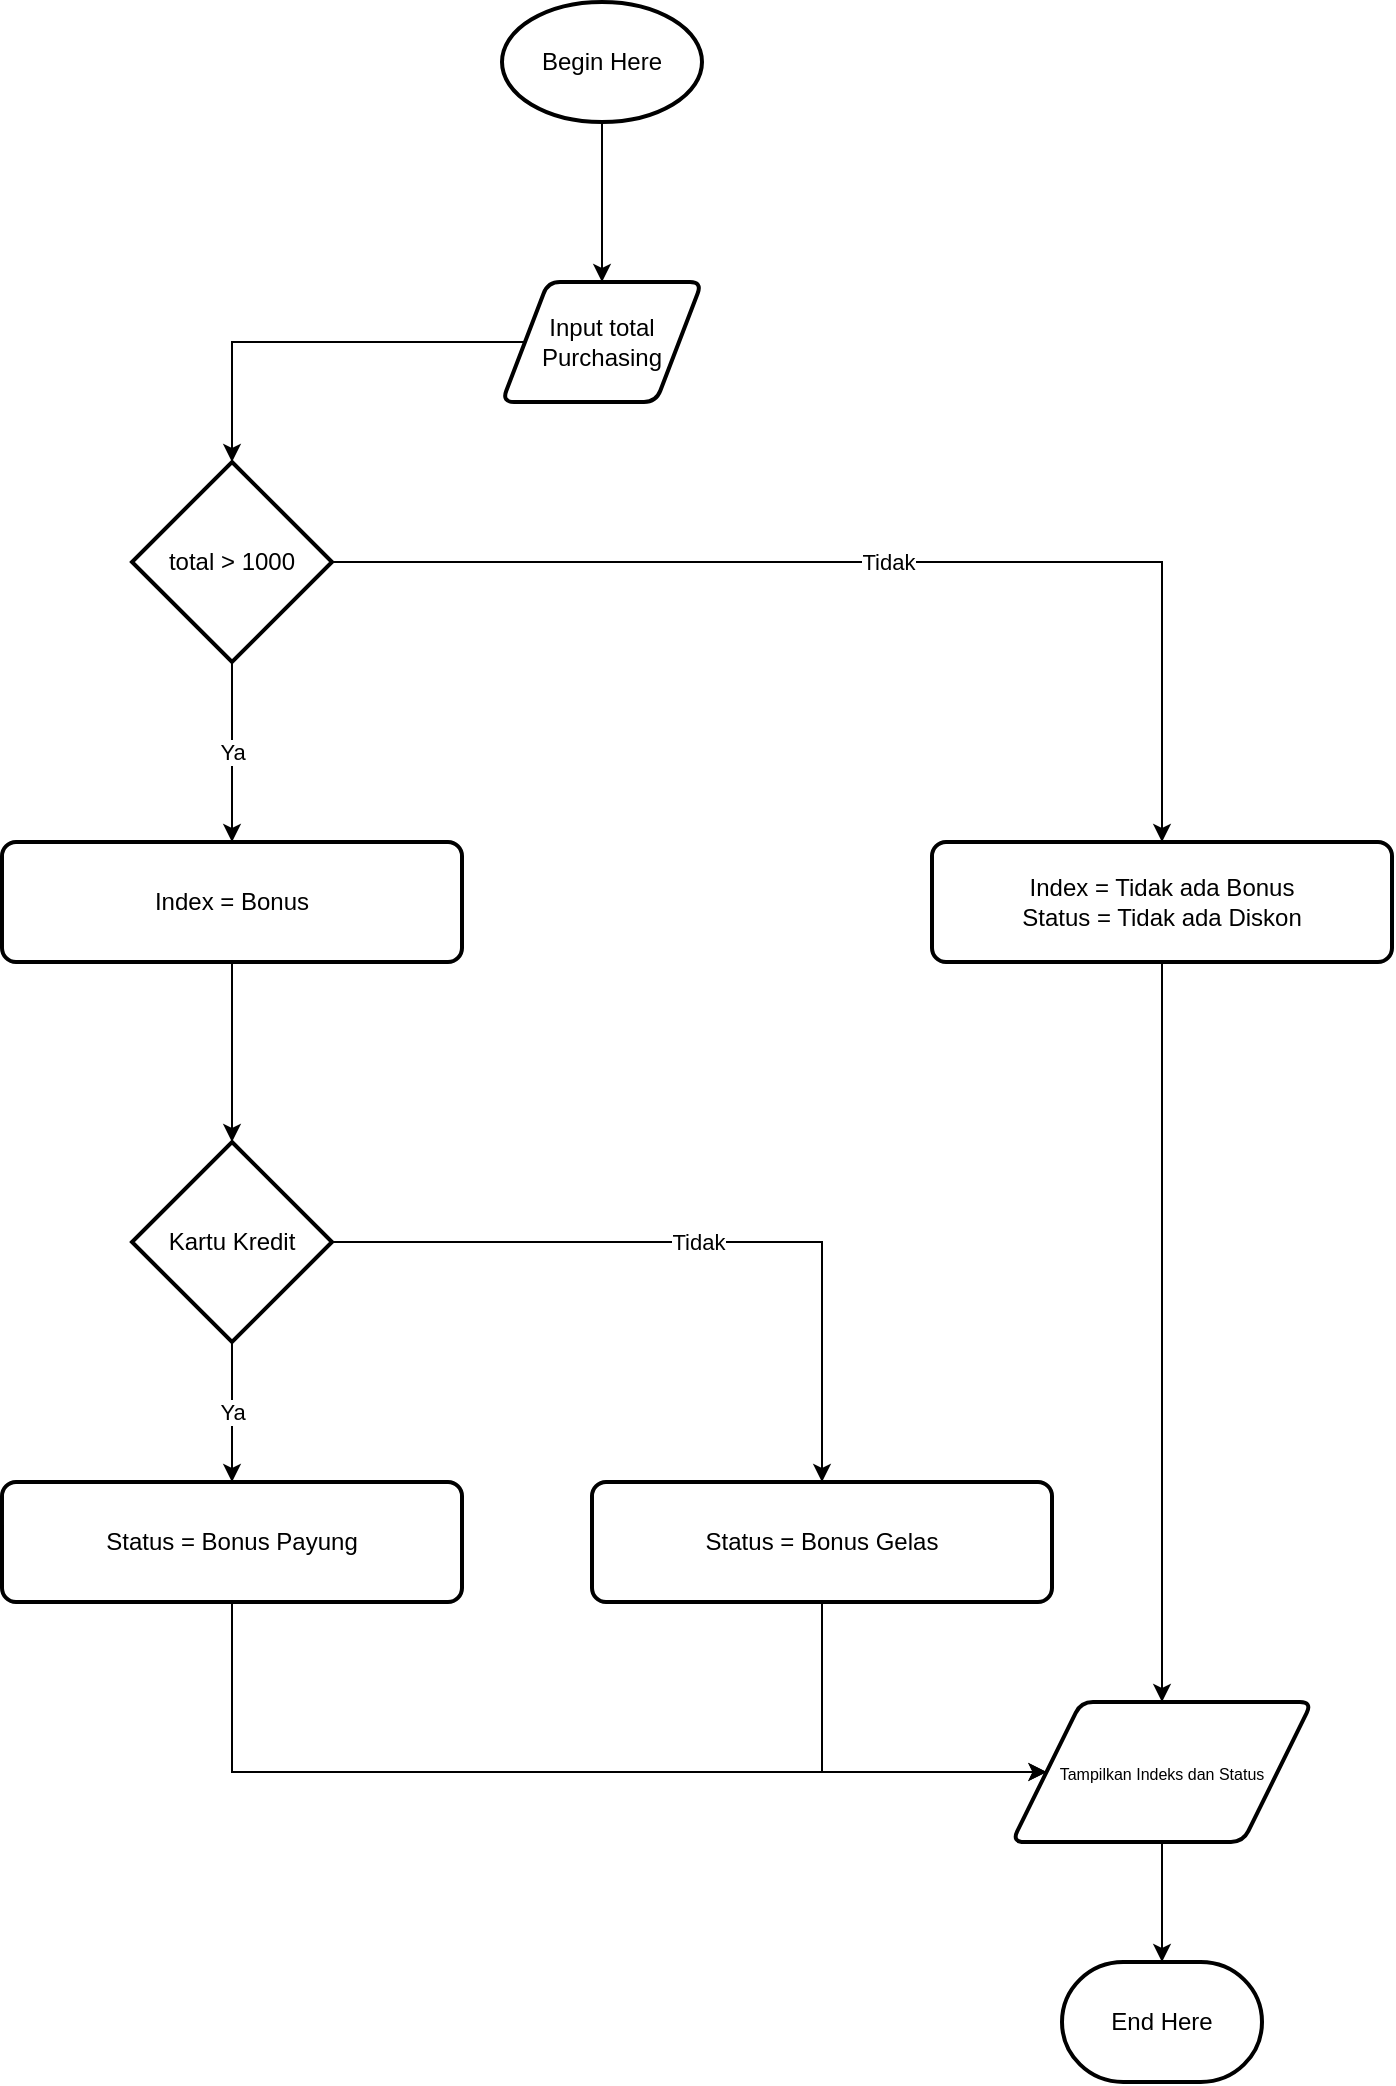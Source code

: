 <mxfile version="24.7.17">
  <diagram name="Page-1" id="4L7OGwmU9i-uAHLFuxh6">
    <mxGraphModel dx="1594" dy="2032" grid="1" gridSize="10" guides="1" tooltips="1" connect="1" arrows="1" fold="1" page="1" pageScale="1" pageWidth="850" pageHeight="1100" math="0" shadow="0">
      <root>
        <mxCell id="0" />
        <mxCell id="1" parent="0" />
        <mxCell id="NsDjb4ZyJTCru9kANxc--3" style="edgeStyle=orthogonalEdgeStyle;rounded=0;orthogonalLoop=1;jettySize=auto;html=1;exitX=0.5;exitY=1;exitDx=0;exitDy=0;exitPerimeter=0;entryX=0.5;entryY=0;entryDx=0;entryDy=0;" edge="1" parent="1" source="NsDjb4ZyJTCru9kANxc--1" target="NsDjb4ZyJTCru9kANxc--2">
          <mxGeometry relative="1" as="geometry" />
        </mxCell>
        <mxCell id="NsDjb4ZyJTCru9kANxc--1" value="Begin Here" style="strokeWidth=2;html=1;shape=mxgraph.flowchart.start_1;whiteSpace=wrap;" vertex="1" parent="1">
          <mxGeometry x="375" y="-1080" width="100" height="60" as="geometry" />
        </mxCell>
        <mxCell id="NsDjb4ZyJTCru9kANxc--2" value="Input total Purchasing" style="shape=parallelogram;html=1;strokeWidth=2;perimeter=parallelogramPerimeter;whiteSpace=wrap;rounded=1;arcSize=12;size=0.23;" vertex="1" parent="1">
          <mxGeometry x="375" y="-940" width="100" height="60" as="geometry" />
        </mxCell>
        <mxCell id="NsDjb4ZyJTCru9kANxc--8" value="Ya" style="edgeStyle=orthogonalEdgeStyle;rounded=0;orthogonalLoop=1;jettySize=auto;html=1;exitX=0.5;exitY=1;exitDx=0;exitDy=0;exitPerimeter=0;entryX=0.5;entryY=0;entryDx=0;entryDy=0;" edge="1" parent="1" source="NsDjb4ZyJTCru9kANxc--4" target="NsDjb4ZyJTCru9kANxc--6">
          <mxGeometry relative="1" as="geometry" />
        </mxCell>
        <mxCell id="NsDjb4ZyJTCru9kANxc--9" value="Tidak" style="edgeStyle=orthogonalEdgeStyle;rounded=0;orthogonalLoop=1;jettySize=auto;html=1;exitX=1;exitY=0.5;exitDx=0;exitDy=0;exitPerimeter=0;entryX=0.5;entryY=0;entryDx=0;entryDy=0;" edge="1" parent="1" source="NsDjb4ZyJTCru9kANxc--4" target="NsDjb4ZyJTCru9kANxc--7">
          <mxGeometry relative="1" as="geometry" />
        </mxCell>
        <mxCell id="NsDjb4ZyJTCru9kANxc--4" value="total &amp;gt; 1000" style="strokeWidth=2;html=1;shape=mxgraph.flowchart.decision;whiteSpace=wrap;" vertex="1" parent="1">
          <mxGeometry x="190" y="-850" width="100" height="100" as="geometry" />
        </mxCell>
        <mxCell id="NsDjb4ZyJTCru9kANxc--5" style="edgeStyle=orthogonalEdgeStyle;rounded=0;orthogonalLoop=1;jettySize=auto;html=1;exitX=0;exitY=0.5;exitDx=0;exitDy=0;entryX=0.5;entryY=0;entryDx=0;entryDy=0;entryPerimeter=0;" edge="1" parent="1" source="NsDjb4ZyJTCru9kANxc--2" target="NsDjb4ZyJTCru9kANxc--4">
          <mxGeometry relative="1" as="geometry" />
        </mxCell>
        <mxCell id="NsDjb4ZyJTCru9kANxc--6" value="Index = Bonus" style="rounded=1;whiteSpace=wrap;html=1;absoluteArcSize=1;arcSize=14;strokeWidth=2;" vertex="1" parent="1">
          <mxGeometry x="125" y="-660" width="230" height="60" as="geometry" />
        </mxCell>
        <mxCell id="NsDjb4ZyJTCru9kANxc--17" style="edgeStyle=orthogonalEdgeStyle;rounded=0;orthogonalLoop=1;jettySize=auto;html=1;exitX=0.5;exitY=1;exitDx=0;exitDy=0;entryX=0.5;entryY=0;entryDx=0;entryDy=0;" edge="1" parent="1" source="NsDjb4ZyJTCru9kANxc--7" target="NsDjb4ZyJTCru9kANxc--16">
          <mxGeometry relative="1" as="geometry" />
        </mxCell>
        <mxCell id="NsDjb4ZyJTCru9kANxc--7" value="Index = Tidak ada Bonus&lt;div&gt;Status = Tidak ada Diskon&lt;/div&gt;" style="rounded=1;whiteSpace=wrap;html=1;absoluteArcSize=1;arcSize=14;strokeWidth=2;" vertex="1" parent="1">
          <mxGeometry x="590" y="-660" width="230" height="60" as="geometry" />
        </mxCell>
        <mxCell id="NsDjb4ZyJTCru9kANxc--14" value="Tidak" style="edgeStyle=orthogonalEdgeStyle;rounded=0;orthogonalLoop=1;jettySize=auto;html=1;exitX=1;exitY=0.5;exitDx=0;exitDy=0;exitPerimeter=0;" edge="1" parent="1" source="NsDjb4ZyJTCru9kANxc--10" target="NsDjb4ZyJTCru9kANxc--13">
          <mxGeometry relative="1" as="geometry" />
        </mxCell>
        <mxCell id="NsDjb4ZyJTCru9kANxc--15" value="Ya" style="edgeStyle=orthogonalEdgeStyle;rounded=0;orthogonalLoop=1;jettySize=auto;html=1;exitX=0.5;exitY=1;exitDx=0;exitDy=0;exitPerimeter=0;entryX=0.5;entryY=0;entryDx=0;entryDy=0;" edge="1" parent="1" source="NsDjb4ZyJTCru9kANxc--10" target="NsDjb4ZyJTCru9kANxc--12">
          <mxGeometry relative="1" as="geometry" />
        </mxCell>
        <mxCell id="NsDjb4ZyJTCru9kANxc--10" value="Kartu Kredit" style="strokeWidth=2;html=1;shape=mxgraph.flowchart.decision;whiteSpace=wrap;" vertex="1" parent="1">
          <mxGeometry x="190" y="-510" width="100" height="100" as="geometry" />
        </mxCell>
        <mxCell id="NsDjb4ZyJTCru9kANxc--11" style="edgeStyle=orthogonalEdgeStyle;rounded=0;orthogonalLoop=1;jettySize=auto;html=1;exitX=0.5;exitY=1;exitDx=0;exitDy=0;entryX=0.5;entryY=0;entryDx=0;entryDy=0;entryPerimeter=0;" edge="1" parent="1" source="NsDjb4ZyJTCru9kANxc--6" target="NsDjb4ZyJTCru9kANxc--10">
          <mxGeometry relative="1" as="geometry" />
        </mxCell>
        <mxCell id="NsDjb4ZyJTCru9kANxc--26" style="edgeStyle=orthogonalEdgeStyle;rounded=0;orthogonalLoop=1;jettySize=auto;html=1;exitX=0.5;exitY=1;exitDx=0;exitDy=0;entryX=0;entryY=0.5;entryDx=0;entryDy=0;" edge="1" parent="1" source="NsDjb4ZyJTCru9kANxc--12" target="NsDjb4ZyJTCru9kANxc--16">
          <mxGeometry relative="1" as="geometry">
            <Array as="points">
              <mxPoint x="240" y="-195" />
            </Array>
          </mxGeometry>
        </mxCell>
        <mxCell id="NsDjb4ZyJTCru9kANxc--12" value="Status = Bonus Payung" style="rounded=1;whiteSpace=wrap;html=1;absoluteArcSize=1;arcSize=14;strokeWidth=2;" vertex="1" parent="1">
          <mxGeometry x="125" y="-340" width="230" height="60" as="geometry" />
        </mxCell>
        <mxCell id="NsDjb4ZyJTCru9kANxc--25" style="edgeStyle=orthogonalEdgeStyle;rounded=0;orthogonalLoop=1;jettySize=auto;html=1;exitX=0.5;exitY=1;exitDx=0;exitDy=0;entryX=0;entryY=0.5;entryDx=0;entryDy=0;" edge="1" parent="1" source="NsDjb4ZyJTCru9kANxc--13" target="NsDjb4ZyJTCru9kANxc--16">
          <mxGeometry relative="1" as="geometry">
            <Array as="points">
              <mxPoint x="535" y="-195" />
            </Array>
          </mxGeometry>
        </mxCell>
        <mxCell id="NsDjb4ZyJTCru9kANxc--13" value="Status = Bonus Gelas" style="rounded=1;whiteSpace=wrap;html=1;absoluteArcSize=1;arcSize=14;strokeWidth=2;" vertex="1" parent="1">
          <mxGeometry x="420" y="-340" width="230" height="60" as="geometry" />
        </mxCell>
        <mxCell id="NsDjb4ZyJTCru9kANxc--16" value="&lt;font style=&quot;font-size: 8px;&quot;&gt;Tampilkan Indeks dan Status&lt;/font&gt;" style="shape=parallelogram;html=1;strokeWidth=2;perimeter=parallelogramPerimeter;whiteSpace=wrap;rounded=1;arcSize=12;size=0.23;" vertex="1" parent="1">
          <mxGeometry x="630" y="-230" width="150" height="70" as="geometry" />
        </mxCell>
        <mxCell id="NsDjb4ZyJTCru9kANxc--27" value="End Here" style="strokeWidth=2;html=1;shape=mxgraph.flowchart.terminator;whiteSpace=wrap;" vertex="1" parent="1">
          <mxGeometry x="655" y="-100" width="100" height="60" as="geometry" />
        </mxCell>
        <mxCell id="NsDjb4ZyJTCru9kANxc--28" style="edgeStyle=orthogonalEdgeStyle;rounded=0;orthogonalLoop=1;jettySize=auto;html=1;exitX=0.5;exitY=1;exitDx=0;exitDy=0;entryX=0.5;entryY=0;entryDx=0;entryDy=0;entryPerimeter=0;" edge="1" parent="1" source="NsDjb4ZyJTCru9kANxc--16" target="NsDjb4ZyJTCru9kANxc--27">
          <mxGeometry relative="1" as="geometry" />
        </mxCell>
      </root>
    </mxGraphModel>
  </diagram>
</mxfile>
